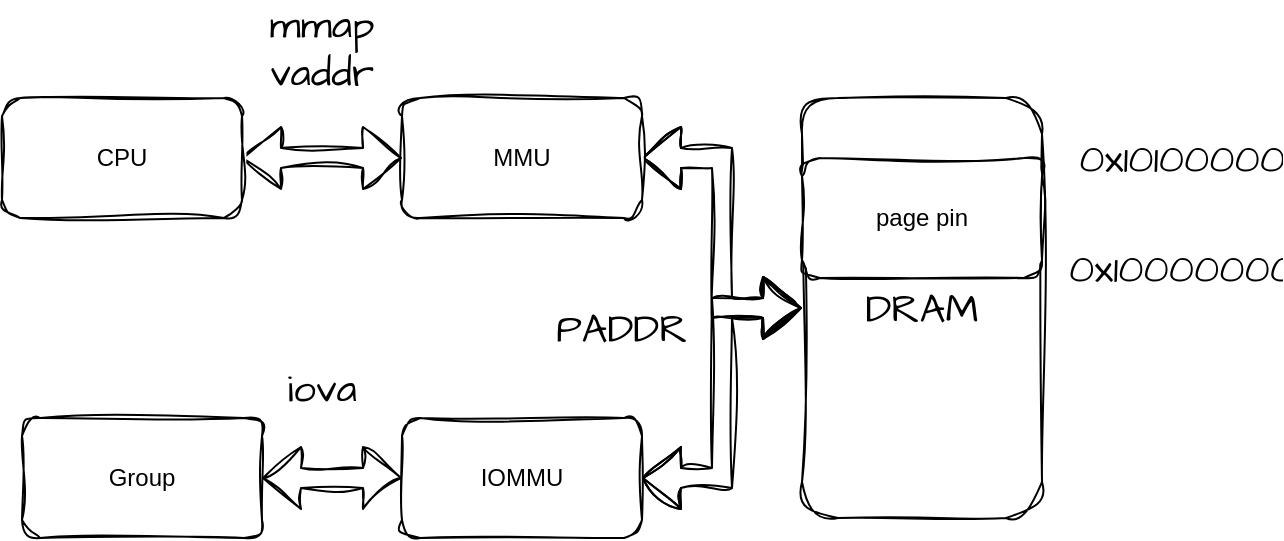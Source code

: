 <mxfile version="21.7.2" type="github">
  <diagram name="第 1 页" id="_K-5s0hCal-3DBb0sMhC">
    <mxGraphModel dx="1164" dy="702" grid="1" gridSize="10" guides="1" tooltips="1" connect="1" arrows="1" fold="1" page="1" pageScale="1" pageWidth="827" pageHeight="1169" math="0" shadow="0">
      <root>
        <mxCell id="0" />
        <mxCell id="1" parent="0" />
        <mxCell id="5LpN8PDe8HllsotFtA7l-3" value="" style="edgeStyle=orthogonalEdgeStyle;rounded=1;orthogonalLoop=1;jettySize=auto;html=1;labelBackgroundColor=none;fontColor=default;sketch=1;curveFitting=1;jiggle=2;shape=flexArrow;startArrow=block;" edge="1" parent="1" source="5LpN8PDe8HllsotFtA7l-1" target="5LpN8PDe8HllsotFtA7l-2">
          <mxGeometry relative="1" as="geometry" />
        </mxCell>
        <mxCell id="5LpN8PDe8HllsotFtA7l-1" value="CPU" style="rounded=1;whiteSpace=wrap;html=1;labelBackgroundColor=none;sketch=1;curveFitting=1;jiggle=2;" vertex="1" parent="1">
          <mxGeometry x="50" y="330" width="120" height="60" as="geometry" />
        </mxCell>
        <mxCell id="5LpN8PDe8HllsotFtA7l-6" value="" style="edgeStyle=orthogonalEdgeStyle;rounded=0;sketch=1;hachureGap=4;jiggle=2;curveFitting=1;orthogonalLoop=1;jettySize=auto;html=1;fontFamily=Architects Daughter;fontSource=https%3A%2F%2Ffonts.googleapis.com%2Fcss%3Ffamily%3DArchitects%2BDaughter;fontSize=16;shape=flexArrow;startArrow=block;" edge="1" parent="1" source="5LpN8PDe8HllsotFtA7l-2" target="5LpN8PDe8HllsotFtA7l-5">
          <mxGeometry relative="1" as="geometry" />
        </mxCell>
        <mxCell id="5LpN8PDe8HllsotFtA7l-2" value="MMU" style="rounded=1;whiteSpace=wrap;html=1;labelBackgroundColor=none;sketch=1;curveFitting=1;jiggle=2;" vertex="1" parent="1">
          <mxGeometry x="250" y="330" width="120" height="60" as="geometry" />
        </mxCell>
        <mxCell id="5LpN8PDe8HllsotFtA7l-5" value="DRAM" style="rounded=1;whiteSpace=wrap;html=1;labelBackgroundColor=none;sketch=1;curveFitting=1;jiggle=2;hachureGap=4;fontFamily=Architects Daughter;fontSource=https%3A%2F%2Ffonts.googleapis.com%2Fcss%3Ffamily%3DArchitects%2BDaughter;fontSize=20;" vertex="1" parent="1">
          <mxGeometry x="450" y="330" width="120" height="210" as="geometry" />
        </mxCell>
        <mxCell id="5LpN8PDe8HllsotFtA7l-8" value="" style="edgeStyle=orthogonalEdgeStyle;rounded=0;sketch=1;hachureGap=4;jiggle=2;curveFitting=1;orthogonalLoop=1;jettySize=auto;html=1;fontFamily=Architects Daughter;fontSource=https%3A%2F%2Ffonts.googleapis.com%2Fcss%3Ffamily%3DArchitects%2BDaughter;fontSize=16;shape=flexArrow;startArrow=block;" edge="1" parent="1" source="5LpN8PDe8HllsotFtA7l-7" target="5LpN8PDe8HllsotFtA7l-5">
          <mxGeometry relative="1" as="geometry" />
        </mxCell>
        <mxCell id="5LpN8PDe8HllsotFtA7l-7" value="IOMMU" style="rounded=1;whiteSpace=wrap;html=1;labelBackgroundColor=none;sketch=1;curveFitting=1;jiggle=2;" vertex="1" parent="1">
          <mxGeometry x="250" y="490" width="120" height="60" as="geometry" />
        </mxCell>
        <mxCell id="5LpN8PDe8HllsotFtA7l-10" value="" style="edgeStyle=orthogonalEdgeStyle;rounded=0;sketch=1;hachureGap=4;jiggle=2;curveFitting=1;orthogonalLoop=1;jettySize=auto;html=1;fontFamily=Architects Daughter;fontSource=https%3A%2F%2Ffonts.googleapis.com%2Fcss%3Ffamily%3DArchitects%2BDaughter;fontSize=16;shape=flexArrow;startArrow=block;" edge="1" parent="1" source="5LpN8PDe8HllsotFtA7l-9" target="5LpN8PDe8HllsotFtA7l-7">
          <mxGeometry relative="1" as="geometry" />
        </mxCell>
        <mxCell id="5LpN8PDe8HllsotFtA7l-9" value="Group" style="rounded=1;whiteSpace=wrap;html=1;labelBackgroundColor=none;sketch=1;curveFitting=1;jiggle=2;" vertex="1" parent="1">
          <mxGeometry x="60" y="490" width="120" height="60" as="geometry" />
        </mxCell>
        <mxCell id="5LpN8PDe8HllsotFtA7l-11" value="page pin" style="rounded=1;whiteSpace=wrap;html=1;labelBackgroundColor=none;sketch=1;curveFitting=1;jiggle=2;" vertex="1" parent="1">
          <mxGeometry x="450" y="360" width="120" height="60" as="geometry" />
        </mxCell>
        <mxCell id="5LpN8PDe8HllsotFtA7l-12" value="0x10100000" style="text;strokeColor=none;align=center;fillColor=none;html=1;verticalAlign=middle;whiteSpace=wrap;rounded=0;fontSize=20;fontFamily=Architects Daughter;" vertex="1" parent="1">
          <mxGeometry x="610" y="345" width="60" height="30" as="geometry" />
        </mxCell>
        <mxCell id="5LpN8PDe8HllsotFtA7l-13" value="0x10000000" style="text;strokeColor=none;align=center;fillColor=none;html=1;verticalAlign=middle;whiteSpace=wrap;rounded=0;fontSize=20;fontFamily=Architects Daughter;" vertex="1" parent="1">
          <mxGeometry x="610" y="400" width="60" height="30" as="geometry" />
        </mxCell>
        <mxCell id="5LpN8PDe8HllsotFtA7l-14" value="mmap&lt;br&gt;vaddr" style="text;strokeColor=none;align=center;fillColor=none;html=1;verticalAlign=middle;whiteSpace=wrap;rounded=0;fontSize=20;fontFamily=Architects Daughter;" vertex="1" parent="1">
          <mxGeometry x="180" y="290" width="60" height="30" as="geometry" />
        </mxCell>
        <mxCell id="5LpN8PDe8HllsotFtA7l-15" value="iova" style="text;strokeColor=none;align=center;fillColor=none;html=1;verticalAlign=middle;whiteSpace=wrap;rounded=0;fontSize=20;fontFamily=Architects Daughter;" vertex="1" parent="1">
          <mxGeometry x="180" y="460" width="60" height="30" as="geometry" />
        </mxCell>
        <mxCell id="5LpN8PDe8HllsotFtA7l-16" value="PADDR" style="text;strokeColor=none;align=center;fillColor=none;html=1;verticalAlign=middle;whiteSpace=wrap;rounded=0;fontSize=20;fontFamily=Architects Daughter;" vertex="1" parent="1">
          <mxGeometry x="330" y="430" width="60" height="30" as="geometry" />
        </mxCell>
      </root>
    </mxGraphModel>
  </diagram>
</mxfile>
